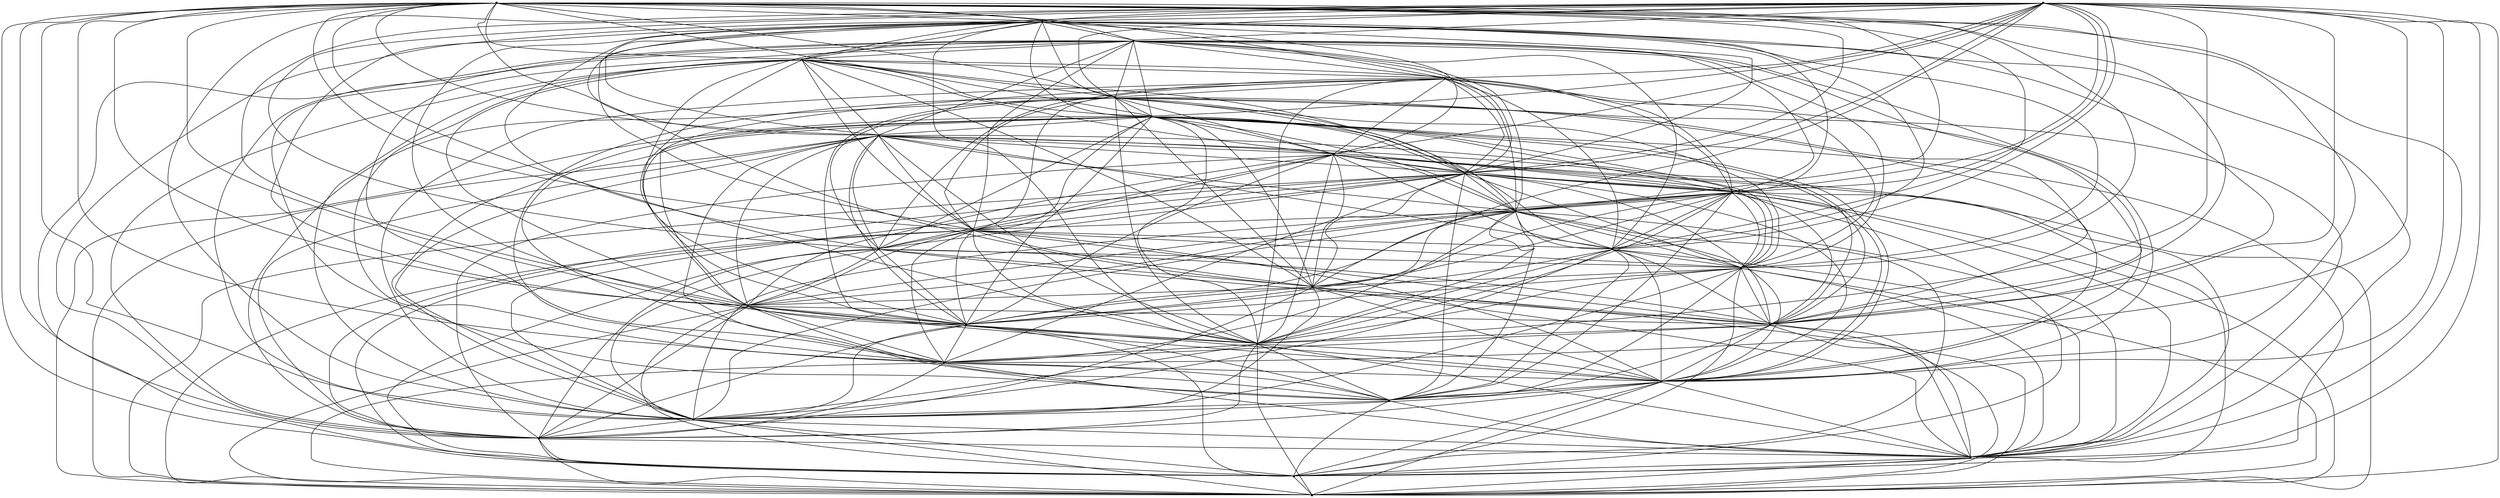 graph {
  node [shape=point,comment="{\"directed\":false,\"doi\":\"10.1007/978-3-030-68766-3_8\",\"figure\":\"2 (2)\"}"]

  v0 [pos="1475.9169341478205,1898.951760765224"]
  v1 [pos="1207.0751510910814,1888.9138161705812"]
  v2 [pos="1566.481243726244,1898.8459032442313"]
  v3 [pos="1640.4857939793612,1897.7765340326878"]
  v4 [pos="1531.2491588686637,1682.511648546786"]
  v5 [pos="1636.0829319379582,1808.7999731325435"]
  v6 [pos="1454.5968822852324,1681.5265011622764"]
  v7 [pos="1446.3996993597955,1823.3426567929303"]
  v8 [pos="1375.8456792104284,1869.4333139363553"]
  v9 [pos="1590.3210184343204,1738.5916216384035"]
  v10 [pos="1319.7764647284666,2076.81590756251"]
  v11 [pos="1198.6706699239494,1808.5739190781032"]
  v12 [pos="1316.0393734203608,1698.1456391539573"]
  v13 [pos="1384.7118122900472,1767.9731483849307"]
  v14 [pos="1554.690393168819,1816.4333511818525"]
  v15 [pos="1493.1362961299067,1761.9815713647702"]
  v16 [pos="1474.4817435603793,2054.1255649305076"]
  v17 [pos="1417.1909001918139,2102.9275512837207"]
  v18 [pos="1521.1865779158502,1979.87183147028"]
  v19 [pos="1328.3865908384337,1949.3153641355889"]
  v20 [pos="1424.3712725240523,1964.2320702849258"]
  v21 [pos="1607.6487350801635,1979.2593871312245"]
  v22 [pos="1233.4850742598808,1954.3566874878009"]
  v23 [pos="1287.5442270642031,1870.8871340095434"]
  v24 [pos="1558.1560891101901,2056.584244556103"]
  v25 [pos="1248.0150277038515,1735.9350254883507"]
  v26 [pos="1265.5729344217614,2015.3385998283015"]
  v27 [pos="1380.5757354550956,1672.9591001897156"]
  v28 [pos="1300.1774969792896,1793.8398207292832"]
  v29 [pos="1374.0017422740245,2025.9657315832624"]

  v0 -- v1 [id="-1",pos="1475.9169341478205,1898.951760765224 1207.0751510910814,1888.9138161705812 1207.0751510910814,1888.9138161705812 1207.0751510910814,1888.9138161705812"]
  v11 -- v3 [id="-2",pos="1198.6706699239494,1808.5739190781032 1640.4857939793612,1897.7765340326878 1640.4857939793612,1897.7765340326878 1640.4857939793612,1897.7765340326878"]
  v11 -- v14 [id="-3",pos="1198.6706699239494,1808.5739190781032 1554.690393168819,1816.4333511818525 1554.690393168819,1816.4333511818525 1554.690393168819,1816.4333511818525"]
  v14 -- v5 [id="-4",pos="1554.690393168819,1816.4333511818525 1636.0829319379582,1808.7999731325435 1636.0829319379582,1808.7999731325435 1636.0829319379582,1808.7999731325435"]
  v11 -- v17 [id="-5",pos="1198.6706699239494,1808.5739190781032 1417.1909001918139,2102.9275512837207 1417.1909001918139,2102.9275512837207 1417.1909001918139,2102.9275512837207"]
  v11 -- v8 [id="-6",pos="1198.6706699239494,1808.5739190781032 1375.8456792104284,1869.4333139363553 1375.8456792104284,1869.4333139363553 1375.8456792104284,1869.4333139363553"]
  v8 -- v0 [id="-8",pos="1375.8456792104284,1869.4333139363553 1475.9169341478205,1898.951760765224 1475.9169341478205,1898.951760765224 1475.9169341478205,1898.951760765224"]
  v11 -- v27 [id="-9",pos="1198.6706699239494,1808.5739190781032 1380.5757354550956,1672.9591001897156 1380.5757354550956,1672.9591001897156 1380.5757354550956,1672.9591001897156"]
  v11 -- v28 [id="-10",pos="1198.6706699239494,1808.5739190781032 1300.1774969792896,1793.8398207292832 1300.1774969792896,1793.8398207292832 1300.1774969792896,1793.8398207292832"]
  v11 -- v12 [id="-11",pos="1198.6706699239494,1808.5739190781032 1316.0393734203608,1698.1456391539573 1316.0393734203608,1698.1456391539573 1316.0393734203608,1698.1456391539573"]
  v11 -- v7 [id="-12",pos="1198.6706699239494,1808.5739190781032 1446.3996993597955,1823.3426567929303 1446.3996993597955,1823.3426567929303 1446.3996993597955,1823.3426567929303"]
  v11 -- v29 [id="-13",pos="1198.6706699239494,1808.5739190781032 1374.0017422740245,2025.9657315832624 1374.0017422740245,2025.9657315832624 1374.0017422740245,2025.9657315832624"]
  v11 -- v26 [id="-14",pos="1198.6706699239494,1808.5739190781032 1265.5729344217614,2015.3385998283015 1265.5729344217614,2015.3385998283015 1265.5729344217614,2015.3385998283015"]
  v11 -- v2 [id="-15",pos="1198.6706699239494,1808.5739190781032 1566.481243726244,1898.8459032442313 1566.481243726244,1898.8459032442313 1566.481243726244,1898.8459032442313"]
  v11 -- v16 [id="-16",pos="1198.6706699239494,1808.5739190781032 1474.4817435603793,2054.1255649305076 1474.4817435603793,2054.1255649305076 1474.4817435603793,2054.1255649305076"]
  v11 -- v4 [id="-17",pos="1198.6706699239494,1808.5739190781032 1531.2491588686637,1682.511648546786 1531.2491588686637,1682.511648546786 1531.2491588686637,1682.511648546786"]
  v11 -- v18 [id="-18",pos="1198.6706699239494,1808.5739190781032 1521.1865779158502,1979.87183147028 1521.1865779158502,1979.87183147028 1521.1865779158502,1979.87183147028"]
  v11 -- v6 [id="-19",pos="1198.6706699239494,1808.5739190781032 1454.5968822852324,1681.5265011622764 1454.5968822852324,1681.5265011622764 1454.5968822852324,1681.5265011622764"]
  v7 -- v14 [id="-21",pos="1446.3996993597955,1823.3426567929303 1554.690393168819,1816.4333511818525 1554.690393168819,1816.4333511818525 1554.690393168819,1816.4333511818525"]
  v28 -- v15 [id="-23",pos="1300.1774969792896,1793.8398207292832 1493.1362961299067,1761.9815713647702 1493.1362961299067,1761.9815713647702 1493.1362961299067,1761.9815713647702"]
  v11 -- v1 [id="-24",pos="1198.6706699239494,1808.5739190781032 1207.0751510910814,1888.9138161705812 1207.0751510910814,1888.9138161705812 1207.0751510910814,1888.9138161705812"]
  v11 -- v10 [id="-25",pos="1198.6706699239494,1808.5739190781032 1319.7764647284666,2076.81590756251 1319.7764647284666,2076.81590756251 1319.7764647284666,2076.81590756251"]
  v28 -- v13 [id="-27",pos="1300.1774969792896,1793.8398207292832 1384.7118122900472,1767.9731483849307 1384.7118122900472,1767.9731483849307 1384.7118122900472,1767.9731483849307"]
  v13 -- v15 [id="-28",pos="1384.7118122900472,1767.9731483849307 1493.1362961299067,1761.9815713647702 1493.1362961299067,1761.9815713647702 1493.1362961299067,1761.9815713647702"]
  v15 -- v9 [id="-29",pos="1493.1362961299067,1761.9815713647702 1590.3210184343204,1738.5916216384035 1590.3210184343204,1738.5916216384035 1590.3210184343204,1738.5916216384035"]
  v11 -- v23 [id="-30",pos="1198.6706699239494,1808.5739190781032 1287.5442270642031,1870.8871340095434 1287.5442270642031,1870.8871340095434 1287.5442270642031,1870.8871340095434"]
  v23 -- v20 [id="-31",pos="1287.5442270642031,1870.8871340095434 1424.3712725240523,1964.2320702849258 1424.3712725240523,1964.2320702849258 1424.3712725240523,1964.2320702849258"]
  v20 -- v24 [id="-34",pos="1424.3712725240523,1964.2320702849258 1558.1560891101901,2056.584244556103 1558.1560891101901,2056.584244556103 1558.1560891101901,2056.584244556103"]
  v11 -- v21 [id="-35",pos="1198.6706699239494,1808.5739190781032 1607.6487350801635,1979.2593871312245 1607.6487350801635,1979.2593871312245 1607.6487350801635,1979.2593871312245"]
  v11 -- v25 [id="-38",pos="1198.6706699239494,1808.5739190781032 1248.0150277038515,1735.9350254883507 1248.0150277038515,1735.9350254883507 1248.0150277038515,1735.9350254883507"]
  v11 -- v19 [id="-39",pos="1198.6706699239494,1808.5739190781032 1328.3865908384337,1949.3153641355889 1328.3865908384337,1949.3153641355889 1328.3865908384337,1949.3153641355889"]
  v11 -- v22 [id="-40",pos="1198.6706699239494,1808.5739190781032 1233.4850742598808,1954.3566874878009 1233.4850742598808,1954.3566874878009 1233.4850742598808,1954.3566874878009"]
  v1 -- v15 [id="-42",pos="1207.0751510910814,1888.9138161705812 1493.1362961299067,1761.9815713647702 1493.1362961299067,1761.9815713647702 1493.1362961299067,1761.9815713647702"]
  v0 -- v2 [id="-44",pos="1475.9169341478205,1898.951760765224 1566.481243726244,1898.8459032442313 1566.481243726244,1898.8459032442313 1566.481243726244,1898.8459032442313"]
  v1 -- v10 [id="-45",pos="1207.0751510910814,1888.9138161705812 1319.7764647284666,2076.81590756251 1319.7764647284666,2076.81590756251 1319.7764647284666,2076.81590756251"]
  v1 -- v23 [id="-46",pos="1207.0751510910814,1888.9138161705812 1287.5442270642031,1870.8871340095434 1287.5442270642031,1870.8871340095434 1287.5442270642031,1870.8871340095434"]
  v23 -- v8 [id="-47",pos="1287.5442270642031,1870.8871340095434 1375.8456792104284,1869.4333139363553 1375.8456792104284,1869.4333139363553 1375.8456792104284,1869.4333139363553"]
  v1 -- v6 [id="-48",pos="1207.0751510910814,1888.9138161705812 1454.5968822852324,1681.5265011622764 1454.5968822852324,1681.5265011622764 1454.5968822852324,1681.5265011622764"]
  v1 -- v29 [id="-49",pos="1207.0751510910814,1888.9138161705812 1374.0017422740245,2025.9657315832624 1374.0017422740245,2025.9657315832624 1374.0017422740245,2025.9657315832624"]
  v1 -- v13 [id="-51",pos="1207.0751510910814,1888.9138161705812 1384.7118122900472,1767.9731483849307 1384.7118122900472,1767.9731483849307 1384.7118122900472,1767.9731483849307"]
  v13 -- v4 [id="-52",pos="1384.7118122900472,1767.9731483849307 1531.2491588686637,1682.511648546786 1531.2491588686637,1682.511648546786 1531.2491588686637,1682.511648546786"]
  v1 -- v9 [id="-53",pos="1207.0751510910814,1888.9138161705812 1590.3210184343204,1738.5916216384035 1590.3210184343204,1738.5916216384035 1590.3210184343204,1738.5916216384035"]
  v1 -- v16 [id="-54",pos="1207.0751510910814,1888.9138161705812 1474.4817435603793,2054.1255649305076 1474.4817435603793,2054.1255649305076 1474.4817435603793,2054.1255649305076"]
  v1 -- v28 [id="-56",pos="1207.0751510910814,1888.9138161705812 1300.1774969792896,1793.8398207292832 1300.1774969792896,1793.8398207292832 1300.1774969792896,1793.8398207292832"]
  v1 -- v18 [id="-57",pos="1207.0751510910814,1888.9138161705812 1521.1865779158502,1979.87183147028 1521.1865779158502,1979.87183147028 1521.1865779158502,1979.87183147028"]
  v1 -- v19 [id="-58",pos="1207.0751510910814,1888.9138161705812 1328.3865908384337,1949.3153641355889 1328.3865908384337,1949.3153641355889 1328.3865908384337,1949.3153641355889"]
  v19 -- v24 [id="-59",pos="1328.3865908384337,1949.3153641355889 1558.1560891101901,2056.584244556103 1558.1560891101901,2056.584244556103 1558.1560891101901,2056.584244556103"]
  v1 -- v12 [id="-60",pos="1207.0751510910814,1888.9138161705812 1316.0393734203608,1698.1456391539573 1316.0393734203608,1698.1456391539573 1316.0393734203608,1698.1456391539573"]
  v2 -- v3 [id="-63",pos="1566.481243726244,1898.8459032442313 1640.4857939793612,1897.7765340326878 1640.4857939793612,1897.7765340326878 1640.4857939793612,1897.7765340326878"]
  v23 -- v7 [id="-65",pos="1287.5442270642031,1870.8871340095434 1446.3996993597955,1823.3426567929303 1446.3996993597955,1823.3426567929303 1446.3996993597955,1823.3426567929303"]
  v1 -- v22 [id="-67",pos="1207.0751510910814,1888.9138161705812 1233.4850742598808,1954.3566874878009 1233.4850742598808,1954.3566874878009 1233.4850742598808,1954.3566874878009"]
  v23 -- v14 [id="-69",pos="1287.5442270642031,1870.8871340095434 1554.690393168819,1816.4333511818525 1554.690393168819,1816.4333511818525 1554.690393168819,1816.4333511818525"]
  v1 -- v17 [id="-71",pos="1207.0751510910814,1888.9138161705812 1417.1909001918139,2102.9275512837207 1417.1909001918139,2102.9275512837207 1417.1909001918139,2102.9275512837207"]
  v1 -- v25 [id="-73",pos="1207.0751510910814,1888.9138161705812 1248.0150277038515,1735.9350254883507 1248.0150277038515,1735.9350254883507 1248.0150277038515,1735.9350254883507"]
  v1 -- v21 [id="-74",pos="1207.0751510910814,1888.9138161705812 1607.6487350801635,1979.2593871312245 1607.6487350801635,1979.2593871312245 1607.6487350801635,1979.2593871312245"]
  v1 -- v27 [id="-76",pos="1207.0751510910814,1888.9138161705812 1380.5757354550956,1672.9591001897156 1380.5757354550956,1672.9591001897156 1380.5757354550956,1672.9591001897156"]
  v22 -- v26 [id="-80",pos="1233.4850742598808,1954.3566874878009 1265.5729344217614,2015.3385998283015 1265.5729344217614,2015.3385998283015 1265.5729344217614,2015.3385998283015"]
  v1 -- v20 [id="-81",pos="1207.0751510910814,1888.9138161705812 1424.3712725240523,1964.2320702849258 1424.3712725240523,1964.2320702849258 1424.3712725240523,1964.2320702849258"]
  v22 -- v23 [id="-82",pos="1233.4850742598808,1954.3566874878009 1287.5442270642031,1870.8871340095434 1287.5442270642031,1870.8871340095434 1287.5442270642031,1870.8871340095434"]
  v22 -- v12 [id="-84",pos="1233.4850742598808,1954.3566874878009 1316.0393734203608,1698.1456391539573 1316.0393734203608,1698.1456391539573 1316.0393734203608,1698.1456391539573"]
  v22 -- v20 [id="-85",pos="1233.4850742598808,1954.3566874878009 1424.3712725240523,1964.2320702849258 1424.3712725240523,1964.2320702849258 1424.3712725240523,1964.2320702849258"]
  v20 -- v18 [id="-86",pos="1424.3712725240523,1964.2320702849258 1521.1865779158502,1979.87183147028 1521.1865779158502,1979.87183147028 1521.1865779158502,1979.87183147028"]
  v22 -- v0 [id="-87",pos="1233.4850742598808,1954.3566874878009 1475.9169341478205,1898.951760765224 1475.9169341478205,1898.951760765224 1475.9169341478205,1898.951760765224"]
  v18 -- v21 [id="-90",pos="1521.1865779158502,1979.87183147028 1607.6487350801635,1979.2593871312245 1607.6487350801635,1979.2593871312245 1607.6487350801635,1979.2593871312245"]
  v22 -- v13 [id="-92",pos="1233.4850742598808,1954.3566874878009 1384.7118122900472,1767.9731483849307 1384.7118122900472,1767.9731483849307 1384.7118122900472,1767.9731483849307"]
  v13 -- v6 [id="-93",pos="1384.7118122900472,1767.9731483849307 1454.5968822852324,1681.5265011622764 1454.5968822852324,1681.5265011622764 1454.5968822852324,1681.5265011622764"]
  v22 -- v17 [id="-94",pos="1233.4850742598808,1954.3566874878009 1417.1909001918139,2102.9275512837207 1417.1909001918139,2102.9275512837207 1417.1909001918139,2102.9275512837207"]
  v22 -- v29 [id="-95",pos="1233.4850742598808,1954.3566874878009 1374.0017422740245,2025.9657315832624 1374.0017422740245,2025.9657315832624 1374.0017422740245,2025.9657315832624"]
  v26 -- v10 [id="-97",pos="1265.5729344217614,2015.3385998283015 1319.7764647284666,2076.81590756251 1319.7764647284666,2076.81590756251 1319.7764647284666,2076.81590756251"]
  v22 -- v28 [id="-98",pos="1233.4850742598808,1954.3566874878009 1300.1774969792896,1793.8398207292832 1300.1774969792896,1793.8398207292832 1300.1774969792896,1793.8398207292832"]
  v22 -- v14 [id="-99",pos="1233.4850742598808,1954.3566874878009 1554.690393168819,1816.4333511818525 1554.690393168819,1816.4333511818525 1554.690393168819,1816.4333511818525"]
  v22 -- v8 [id="-100",pos="1233.4850742598808,1954.3566874878009 1375.8456792104284,1869.4333139363553 1375.8456792104284,1869.4333139363553 1375.8456792104284,1869.4333139363553"]
  v8 -- v7 [id="-101",pos="1375.8456792104284,1869.4333139363553 1446.3996993597955,1823.3426567929303 1446.3996993597955,1823.3426567929303 1446.3996993597955,1823.3426567929303"]
  v7 -- v9 [id="-102",pos="1446.3996993597955,1823.3426567929303 1590.3210184343204,1738.5916216384035 1590.3210184343204,1738.5916216384035 1590.3210184343204,1738.5916216384035"]
  v22 -- v2 [id="-104",pos="1233.4850742598808,1954.3566874878009 1566.481243726244,1898.8459032442313 1566.481243726244,1898.8459032442313 1566.481243726244,1898.8459032442313"]
  v22 -- v19 [id="-105",pos="1233.4850742598808,1954.3566874878009 1328.3865908384337,1949.3153641355889 1328.3865908384337,1949.3153641355889 1328.3865908384337,1949.3153641355889"]
  v22 -- v5 [id="-108",pos="1233.4850742598808,1954.3566874878009 1636.0829319379582,1808.7999731325435 1636.0829319379582,1808.7999731325435 1636.0829319379582,1808.7999731325435"]
  v19 -- v2 [id="-110",pos="1328.3865908384337,1949.3153641355889 1566.481243726244,1898.8459032442313 1566.481243726244,1898.8459032442313 1566.481243726244,1898.8459032442313"]
  v22 -- v16 [id="-112",pos="1233.4850742598808,1954.3566874878009 1474.4817435603793,2054.1255649305076 1474.4817435603793,2054.1255649305076 1474.4817435603793,2054.1255649305076"]
  v22 -- v4 [id="-115",pos="1233.4850742598808,1954.3566874878009 1531.2491588686637,1682.511648546786 1531.2491588686637,1682.511648546786 1531.2491588686637,1682.511648546786"]
  v22 -- v24 [id="-116",pos="1233.4850742598808,1954.3566874878009 1558.1560891101901,2056.584244556103 1558.1560891101901,2056.584244556103 1558.1560891101901,2056.584244556103"]
  v22 -- v25 [id="-117",pos="1233.4850742598808,1954.3566874878009 1248.0150277038515,1735.9350254883507 1248.0150277038515,1735.9350254883507 1248.0150277038515,1735.9350254883507"]
  v22 -- v15 [id="-118",pos="1233.4850742598808,1954.3566874878009 1493.1362961299067,1761.9815713647702 1493.1362961299067,1761.9815713647702 1493.1362961299067,1761.9815713647702"]
  v23 -- v27 [id="-121",pos="1287.5442270642031,1870.8871340095434 1380.5757354550956,1672.9591001897156 1380.5757354550956,1672.9591001897156 1380.5757354550956,1672.9591001897156"]
  v25 -- v29 [id="-122",pos="1248.0150277038515,1735.9350254883507 1374.0017422740245,2025.9657315832624 1374.0017422740245,2025.9657315832624 1374.0017422740245,2025.9657315832624"]
  v25 -- v28 [id="-123",pos="1248.0150277038515,1735.9350254883507 1300.1774969792896,1793.8398207292832 1300.1774969792896,1793.8398207292832 1300.1774969792896,1793.8398207292832"]
  v25 -- v9 [id="-124",pos="1248.0150277038515,1735.9350254883507 1590.3210184343204,1738.5916216384035 1590.3210184343204,1738.5916216384035 1590.3210184343204,1738.5916216384035"]
  v25 -- v15 [id="-125",pos="1248.0150277038515,1735.9350254883507 1493.1362961299067,1761.9815713647702 1493.1362961299067,1761.9815713647702 1493.1362961299067,1761.9815713647702"]
  v25 -- v0 [id="-126",pos="1248.0150277038515,1735.9350254883507 1475.9169341478205,1898.951760765224 1475.9169341478205,1898.951760765224 1475.9169341478205,1898.951760765224"]
  v0 -- v21 [id="-127",pos="1475.9169341478205,1898.951760765224 1607.6487350801635,1979.2593871312245 1607.6487350801635,1979.2593871312245 1607.6487350801635,1979.2593871312245"]
  v28 -- v8 [id="-129",pos="1300.1774969792896,1793.8398207292832 1375.8456792104284,1869.4333139363553 1375.8456792104284,1869.4333139363553 1375.8456792104284,1869.4333139363553"]
  v29 -- v17 [id="-132",pos="1374.0017422740245,2025.9657315832624 1417.1909001918139,2102.9275512837207 1417.1909001918139,2102.9275512837207 1417.1909001918139,2102.9275512837207"]
  v25 -- v12 [id="-133",pos="1248.0150277038515,1735.9350254883507 1316.0393734203608,1698.1456391539573 1316.0393734203608,1698.1456391539573 1316.0393734203608,1698.1456391539573"]
  v12 -- v27 [id="-134",pos="1316.0393734203608,1698.1456391539573 1380.5757354550956,1672.9591001897156 1380.5757354550956,1672.9591001897156 1380.5757354550956,1672.9591001897156"]
  v28 -- v18 [id="-136",pos="1300.1774969792896,1793.8398207292832 1521.1865779158502,1979.87183147028 1521.1865779158502,1979.87183147028 1521.1865779158502,1979.87183147028"]
  v25 -- v7 [id="-137",pos="1248.0150277038515,1735.9350254883507 1446.3996993597955,1823.3426567929303 1446.3996993597955,1823.3426567929303 1446.3996993597955,1823.3426567929303"]
  v7 -- v3 [id="-138",pos="1446.3996993597955,1823.3426567929303 1640.4857939793612,1897.7765340326878 1640.4857939793612,1897.7765340326878 1640.4857939793612,1897.7765340326878"]
  v28 -- v20 [id="-140",pos="1300.1774969792896,1793.8398207292832 1424.3712725240523,1964.2320702849258 1424.3712725240523,1964.2320702849258 1424.3712725240523,1964.2320702849258"]
  v25 -- v23 [id="-141",pos="1248.0150277038515,1735.9350254883507 1287.5442270642031,1870.8871340095434 1287.5442270642031,1870.8871340095434 1287.5442270642031,1870.8871340095434"]
  v25 -- v13 [id="-142",pos="1248.0150277038515,1735.9350254883507 1384.7118122900472,1767.9731483849307 1384.7118122900472,1767.9731483849307 1384.7118122900472,1767.9731483849307"]
  v13 -- v5 [id="-143",pos="1384.7118122900472,1767.9731483849307 1636.0829319379582,1808.7999731325435 1636.0829319379582,1808.7999731325435 1636.0829319379582,1808.7999731325435"]
  v25 -- v10 [id="-144",pos="1248.0150277038515,1735.9350254883507 1319.7764647284666,2076.81590756251 1319.7764647284666,2076.81590756251 1319.7764647284666,2076.81590756251"]
  v25 -- v4 [id="-145",pos="1248.0150277038515,1735.9350254883507 1531.2491588686637,1682.511648546786 1531.2491588686637,1682.511648546786 1531.2491588686637,1682.511648546786"]
  v25 -- v6 [id="-147",pos="1248.0150277038515,1735.9350254883507 1454.5968822852324,1681.5265011622764 1454.5968822852324,1681.5265011622764 1454.5968822852324,1681.5265011622764"]
  v8 -- v24 [id="-150",pos="1375.8456792104284,1869.4333139363553 1558.1560891101901,2056.584244556103 1558.1560891101901,2056.584244556103 1558.1560891101901,2056.584244556103"]
  v25 -- v2 [id="-153",pos="1248.0150277038515,1735.9350254883507 1566.481243726244,1898.8459032442313 1566.481243726244,1898.8459032442313 1566.481243726244,1898.8459032442313"]
  v25 -- v26 [id="-155",pos="1248.0150277038515,1735.9350254883507 1265.5729344217614,2015.3385998283015 1265.5729344217614,2015.3385998283015 1265.5729344217614,2015.3385998283015"]
  v28 -- v16 [id="-157",pos="1300.1774969792896,1793.8398207292832 1474.4817435603793,2054.1255649305076 1474.4817435603793,2054.1255649305076 1474.4817435603793,2054.1255649305076"]
  v13 -- v14 [id="-160",pos="1384.7118122900472,1767.9731483849307 1554.690393168819,1816.4333511818525 1554.690393168819,1816.4333511818525 1554.690393168819,1816.4333511818525"]
  v25 -- v19 [id="-161",pos="1248.0150277038515,1735.9350254883507 1328.3865908384337,1949.3153641355889 1328.3865908384337,1949.3153641355889 1328.3865908384337,1949.3153641355889"]
  v26 -- v20 [id="-163",pos="1265.5729344217614,2015.3385998283015 1424.3712725240523,1964.2320702849258 1424.3712725240523,1964.2320702849258 1424.3712725240523,1964.2320702849258"]
  v20 -- v3 [id="-164",pos="1424.3712725240523,1964.2320702849258 1640.4857939793612,1897.7765340326878 1640.4857939793612,1897.7765340326878 1640.4857939793612,1897.7765340326878"]
  v26 -- v18 [id="-165",pos="1265.5729344217614,2015.3385998283015 1521.1865779158502,1979.87183147028 1521.1865779158502,1979.87183147028 1521.1865779158502,1979.87183147028"]
  v26 -- v14 [id="-167",pos="1265.5729344217614,2015.3385998283015 1554.690393168819,1816.4333511818525 1554.690393168819,1816.4333511818525 1554.690393168819,1816.4333511818525"]
  v26 -- v6 [id="-168",pos="1265.5729344217614,2015.3385998283015 1454.5968822852324,1681.5265011622764 1454.5968822852324,1681.5265011622764 1454.5968822852324,1681.5265011622764"]
  v26 -- v27 [id="-169",pos="1265.5729344217614,2015.3385998283015 1380.5757354550956,1672.9591001897156 1380.5757354550956,1672.9591001897156 1380.5757354550956,1672.9591001897156"]
  v26 -- v19 [id="-170",pos="1265.5729344217614,2015.3385998283015 1328.3865908384337,1949.3153641355889 1328.3865908384337,1949.3153641355889 1328.3865908384337,1949.3153641355889"]
  v19 -- v7 [id="-171",pos="1328.3865908384337,1949.3153641355889 1446.3996993597955,1823.3426567929303 1446.3996993597955,1823.3426567929303 1446.3996993597955,1823.3426567929303"]
  v26 -- v23 [id="-172",pos="1265.5729344217614,2015.3385998283015 1287.5442270642031,1870.8871340095434 1287.5442270642031,1870.8871340095434 1287.5442270642031,1870.8871340095434"]
  v23 -- v28 [id="-173",pos="1287.5442270642031,1870.8871340095434 1300.1774969792896,1793.8398207292832 1300.1774969792896,1793.8398207292832 1300.1774969792896,1793.8398207292832"]
  v28 -- v12 [id="-174",pos="1300.1774969792896,1793.8398207292832 1316.0393734203608,1698.1456391539573 1316.0393734203608,1698.1456391539573 1316.0393734203608,1698.1456391539573"]
  v26 -- v17 [id="-177",pos="1265.5729344217614,2015.3385998283015 1417.1909001918139,2102.9275512837207 1417.1909001918139,2102.9275512837207 1417.1909001918139,2102.9275512837207"]
  v26 -- v29 [id="-178",pos="1265.5729344217614,2015.3385998283015 1374.0017422740245,2025.9657315832624 1374.0017422740245,2025.9657315832624 1374.0017422740245,2025.9657315832624"]
  v29 -- v16 [id="-179",pos="1374.0017422740245,2025.9657315832624 1474.4817435603793,2054.1255649305076 1474.4817435603793,2054.1255649305076 1474.4817435603793,2054.1255649305076"]
  v26 -- v8 [id="-182",pos="1265.5729344217614,2015.3385998283015 1375.8456792104284,1869.4333139363553 1375.8456792104284,1869.4333139363553 1375.8456792104284,1869.4333139363553"]
  v26 -- v13 [id="-183",pos="1265.5729344217614,2015.3385998283015 1384.7118122900472,1767.9731483849307 1384.7118122900472,1767.9731483849307 1384.7118122900472,1767.9731483849307"]
  v7 -- v15 [id="-186",pos="1446.3996993597955,1823.3426567929303 1493.1362961299067,1761.9815713647702 1493.1362961299067,1761.9815713647702 1493.1362961299067,1761.9815713647702"]
  v26 -- v2 [id="-187",pos="1265.5729344217614,2015.3385998283015 1566.481243726244,1898.8459032442313 1566.481243726244,1898.8459032442313 1566.481243726244,1898.8459032442313"]
  v19 -- v9 [id="-190",pos="1328.3865908384337,1949.3153641355889 1590.3210184343204,1738.5916216384035 1590.3210184343204,1738.5916216384035 1590.3210184343204,1738.5916216384035"]
  v26 -- v0 [id="-191",pos="1265.5729344217614,2015.3385998283015 1475.9169341478205,1898.951760765224 1475.9169341478205,1898.951760765224 1475.9169341478205,1898.951760765224"]
  v0 -- v5 [id="-192",pos="1475.9169341478205,1898.951760765224 1636.0829319379582,1808.7999731325435 1636.0829319379582,1808.7999731325435 1636.0829319379582,1808.7999731325435"]
  v16 -- v24 [id="-198",pos="1474.4817435603793,2054.1255649305076 1558.1560891101901,2056.584244556103 1558.1560891101901,2056.584244556103 1558.1560891101901,2056.584244556103"]
  v19 -- v8 [id="-200",pos="1328.3865908384337,1949.3153641355889 1375.8456792104284,1869.4333139363553 1375.8456792104284,1869.4333139363553 1375.8456792104284,1869.4333139363553"]
  v8 -- v4 [id="-201",pos="1375.8456792104284,1869.4333139363553 1531.2491588686637,1682.511648546786 1531.2491588686637,1682.511648546786 1531.2491588686637,1682.511648546786"]
  v23 -- v13 [id="-208",pos="1287.5442270642031,1870.8871340095434 1384.7118122900472,1767.9731483849307 1384.7118122900472,1767.9731483849307 1384.7118122900472,1767.9731483849307"]
  v23 -- v9 [id="-211",pos="1287.5442270642031,1870.8871340095434 1590.3210184343204,1738.5916216384035 1590.3210184343204,1738.5916216384035 1590.3210184343204,1738.5916216384035"]
  v23 -- v21 [id="-212",pos="1287.5442270642031,1870.8871340095434 1607.6487350801635,1979.2593871312245 1607.6487350801635,1979.2593871312245 1607.6487350801635,1979.2593871312245"]
  v23 -- v10 [id="-213",pos="1287.5442270642031,1870.8871340095434 1319.7764647284666,2076.81590756251 1319.7764647284666,2076.81590756251 1319.7764647284666,2076.81590756251"]
  v23 -- v4 [id="-220",pos="1287.5442270642031,1870.8871340095434 1531.2491588686637,1682.511648546786 1531.2491588686637,1682.511648546786 1531.2491588686637,1682.511648546786"]
  v8 -- v2 [id="-222",pos="1375.8456792104284,1869.4333139363553 1566.481243726244,1898.8459032442313 1566.481243726244,1898.8459032442313 1566.481243726244,1898.8459032442313"]
  v23 -- v19 [id="-224",pos="1287.5442270642031,1870.8871340095434 1328.3865908384337,1949.3153641355889 1328.3865908384337,1949.3153641355889 1328.3865908384337,1949.3153641355889"]
  v19 -- v29 [id="-225",pos="1328.3865908384337,1949.3153641355889 1374.0017422740245,2025.9657315832624 1374.0017422740245,2025.9657315832624 1374.0017422740245,2025.9657315832624"]
  v23 -- v16 [id="-227",pos="1287.5442270642031,1870.8871340095434 1474.4817435603793,2054.1255649305076 1474.4817435603793,2054.1255649305076 1474.4817435603793,2054.1255649305076"]
  v23 -- v18 [id="-231",pos="1287.5442270642031,1870.8871340095434 1521.1865779158502,1979.87183147028 1521.1865779158502,1979.87183147028 1521.1865779158502,1979.87183147028"]
  v23 -- v0 [id="-234",pos="1287.5442270642031,1870.8871340095434 1475.9169341478205,1898.951760765224 1475.9169341478205,1898.951760765224 1475.9169341478205,1898.951760765224"]
  v23 -- v15 [id="-238",pos="1287.5442270642031,1870.8871340095434 1493.1362961299067,1761.9815713647702 1493.1362961299067,1761.9815713647702 1493.1362961299067,1761.9815713647702"]
  v28 -- v29 [id="-249",pos="1300.1774969792896,1793.8398207292832 1374.0017422740245,2025.9657315832624 1374.0017422740245,2025.9657315832624 1374.0017422740245,2025.9657315832624"]
  v28 -- v0 [id="-250",pos="1300.1774969792896,1793.8398207292832 1475.9169341478205,1898.951760765224 1475.9169341478205,1898.951760765224 1475.9169341478205,1898.951760765224"]
  v28 -- v19 [id="-251",pos="1300.1774969792896,1793.8398207292832 1328.3865908384337,1949.3153641355889 1328.3865908384337,1949.3153641355889 1328.3865908384337,1949.3153641355889"]
  v8 -- v18 [id="-256",pos="1375.8456792104284,1869.4333139363553 1521.1865779158502,1979.87183147028 1521.1865779158502,1979.87183147028 1521.1865779158502,1979.87183147028"]
  v28 -- v17 [id="-261",pos="1300.1774969792896,1793.8398207292832 1417.1909001918139,2102.9275512837207 1417.1909001918139,2102.9275512837207 1417.1909001918139,2102.9275512837207"]
  v28 -- v14 [id="-262",pos="1300.1774969792896,1793.8398207292832 1554.690393168819,1816.4333511818525 1554.690393168819,1816.4333511818525 1554.690393168819,1816.4333511818525"]
  v28 -- v3 [id="-264",pos="1300.1774969792896,1793.8398207292832 1640.4857939793612,1897.7765340326878 1640.4857939793612,1897.7765340326878 1640.4857939793612,1897.7765340326878"]
  v28 -- v4 [id="-265",pos="1300.1774969792896,1793.8398207292832 1531.2491588686637,1682.511648546786 1531.2491588686637,1682.511648546786 1531.2491588686637,1682.511648546786"]
  v28 -- v6 [id="-266",pos="1300.1774969792896,1793.8398207292832 1454.5968822852324,1681.5265011622764 1454.5968822852324,1681.5265011622764 1454.5968822852324,1681.5265011622764"]
  v28 -- v27 [id="-270",pos="1300.1774969792896,1793.8398207292832 1380.5757354550956,1672.9591001897156 1380.5757354550956,1672.9591001897156 1380.5757354550956,1672.9591001897156"]
  v28 -- v7 [id="-271",pos="1300.1774969792896,1793.8398207292832 1446.3996993597955,1823.3426567929303 1446.3996993597955,1823.3426567929303 1446.3996993597955,1823.3426567929303"]
  v28 -- v10 [id="-272",pos="1300.1774969792896,1793.8398207292832 1319.7764647284666,2076.81590756251 1319.7764647284666,2076.81590756251 1319.7764647284666,2076.81590756251"]
  v20 -- v16 [id="-274",pos="1424.3712725240523,1964.2320702849258 1474.4817435603793,2054.1255649305076 1474.4817435603793,2054.1255649305076 1474.4817435603793,2054.1255649305076"]
  v28 -- v2 [id="-278",pos="1300.1774969792896,1793.8398207292832 1566.481243726244,1898.8459032442313 1566.481243726244,1898.8459032442313 1566.481243726244,1898.8459032442313"]
  v28 -- v5 [id="-279",pos="1300.1774969792896,1793.8398207292832 1636.0829319379582,1808.7999731325435 1636.0829319379582,1808.7999731325435 1636.0829319379582,1808.7999731325435"]
  v12 -- v13 [id="-287",pos="1316.0393734203608,1698.1456391539573 1384.7118122900472,1767.9731483849307 1384.7118122900472,1767.9731483849307 1384.7118122900472,1767.9731483849307"]
  v13 -- v7 [id="-288",pos="1384.7118122900472,1767.9731483849307 1446.3996993597955,1823.3426567929303 1446.3996993597955,1823.3426567929303 1446.3996993597955,1823.3426567929303"]
  v12 -- v10 [id="-289",pos="1316.0393734203608,1698.1456391539573 1319.7764647284666,2076.81590756251 1319.7764647284666,2076.81590756251 1319.7764647284666,2076.81590756251"]
  v12 -- v8 [id="-290",pos="1316.0393734203608,1698.1456391539573 1375.8456792104284,1869.4333139363553 1375.8456792104284,1869.4333139363553 1375.8456792104284,1869.4333139363553"]
  v12 -- v24 [id="-292",pos="1316.0393734203608,1698.1456391539573 1558.1560891101901,2056.584244556103 1558.1560891101901,2056.584244556103 1558.1560891101901,2056.584244556103"]
  v12 -- v6 [id="-293",pos="1316.0393734203608,1698.1456391539573 1454.5968822852324,1681.5265011622764 1454.5968822852324,1681.5265011622764 1454.5968822852324,1681.5265011622764"]
  v12 -- v18 [id="-294",pos="1316.0393734203608,1698.1456391539573 1521.1865779158502,1979.87183147028 1521.1865779158502,1979.87183147028 1521.1865779158502,1979.87183147028"]
  v12 -- v15 [id="-295",pos="1316.0393734203608,1698.1456391539573 1493.1362961299067,1761.9815713647702 1493.1362961299067,1761.9815713647702 1493.1362961299067,1761.9815713647702"]
  v15 -- v5 [id="-296",pos="1493.1362961299067,1761.9815713647702 1636.0829319379582,1808.7999731325435 1636.0829319379582,1808.7999731325435 1636.0829319379582,1808.7999731325435"]
  v12 -- v29 [id="-297",pos="1316.0393734203608,1698.1456391539573 1374.0017422740245,2025.9657315832624 1374.0017422740245,2025.9657315832624 1374.0017422740245,2025.9657315832624"]
  v7 -- v21 [id="-300",pos="1446.3996993597955,1823.3426567929303 1607.6487350801635,1979.2593871312245 1607.6487350801635,1979.2593871312245 1607.6487350801635,1979.2593871312245"]
  v8 -- v20 [id="-302",pos="1375.8456792104284,1869.4333139363553 1424.3712725240523,1964.2320702849258 1424.3712725240523,1964.2320702849258 1424.3712725240523,1964.2320702849258"]
  v12 -- v19 [id="-306",pos="1316.0393734203608,1698.1456391539573 1328.3865908384337,1949.3153641355889 1328.3865908384337,1949.3153641355889 1328.3865908384337,1949.3153641355889"]
  v12 -- v9 [id="-307",pos="1316.0393734203608,1698.1456391539573 1590.3210184343204,1738.5916216384035 1590.3210184343204,1738.5916216384035 1590.3210184343204,1738.5916216384035"]
  v12 -- v20 [id="-309",pos="1316.0393734203608,1698.1456391539573 1424.3712725240523,1964.2320702849258 1424.3712725240523,1964.2320702849258 1424.3712725240523,1964.2320702849258"]
  v12 -- v3 [id="-311",pos="1316.0393734203608,1698.1456391539573 1640.4857939793612,1897.7765340326878 1640.4857939793612,1897.7765340326878 1640.4857939793612,1897.7765340326878"]
  v12 -- v2 [id="-313",pos="1316.0393734203608,1698.1456391539573 1566.481243726244,1898.8459032442313 1566.481243726244,1898.8459032442313 1566.481243726244,1898.8459032442313"]
  v6 -- v4 [id="-317",pos="1454.5968822852324,1681.5265011622764 1531.2491588686637,1682.511648546786 1531.2491588686637,1682.511648546786 1531.2491588686637,1682.511648546786"]
  v12 -- v14 [id="-318",pos="1316.0393734203608,1698.1456391539573 1554.690393168819,1816.4333511818525 1554.690393168819,1816.4333511818525 1554.690393168819,1816.4333511818525"]
  v12 -- v0 [id="-319",pos="1316.0393734203608,1698.1456391539573 1475.9169341478205,1898.951760765224 1475.9169341478205,1898.951760765224 1475.9169341478205,1898.951760765224"]
  v12 -- v17 [id="-320",pos="1316.0393734203608,1698.1456391539573 1417.1909001918139,2102.9275512837207 1417.1909001918139,2102.9275512837207 1417.1909001918139,2102.9275512837207"]
  v10 -- v19 [id="-322",pos="1319.7764647284666,2076.81590756251 1328.3865908384337,1949.3153641355889 1328.3865908384337,1949.3153641355889 1328.3865908384337,1949.3153641355889"]
  v10 -- v29 [id="-323",pos="1319.7764647284666,2076.81590756251 1374.0017422740245,2025.9657315832624 1374.0017422740245,2025.9657315832624 1374.0017422740245,2025.9657315832624"]
  v29 -- v2 [id="-324",pos="1374.0017422740245,2025.9657315832624 1566.481243726244,1898.8459032442313 1566.481243726244,1898.8459032442313 1566.481243726244,1898.8459032442313"]
  v10 -- v7 [id="-325",pos="1319.7764647284666,2076.81590756251 1446.3996993597955,1823.3426567929303 1446.3996993597955,1823.3426567929303 1446.3996993597955,1823.3426567929303"]
  v10 -- v13 [id="-326",pos="1319.7764647284666,2076.81590756251 1384.7118122900472,1767.9731483849307 1384.7118122900472,1767.9731483849307 1384.7118122900472,1767.9731483849307"]
  v10 -- v15 [id="-331",pos="1319.7764647284666,2076.81590756251 1493.1362961299067,1761.9815713647702 1493.1362961299067,1761.9815713647702 1493.1362961299067,1761.9815713647702"]
  v10 -- v16 [id="-332",pos="1319.7764647284666,2076.81590756251 1474.4817435603793,2054.1255649305076 1474.4817435603793,2054.1255649305076 1474.4817435603793,2054.1255649305076"]
  v10 -- v3 [id="-336",pos="1319.7764647284666,2076.81590756251 1640.4857939793612,1897.7765340326878 1640.4857939793612,1897.7765340326878 1640.4857939793612,1897.7765340326878"]
  v10 -- v6 [id="-337",pos="1319.7764647284666,2076.81590756251 1454.5968822852324,1681.5265011622764 1454.5968822852324,1681.5265011622764 1454.5968822852324,1681.5265011622764"]
  v10 -- v21 [id="-338",pos="1319.7764647284666,2076.81590756251 1607.6487350801635,1979.2593871312245 1607.6487350801635,1979.2593871312245 1607.6487350801635,1979.2593871312245"]
  v29 -- v20 [id="-340",pos="1374.0017422740245,2025.9657315832624 1424.3712725240523,1964.2320702849258 1424.3712725240523,1964.2320702849258 1424.3712725240523,1964.2320702849258"]
  v20 -- v0 [id="-345",pos="1424.3712725240523,1964.2320702849258 1475.9169341478205,1898.951760765224 1475.9169341478205,1898.951760765224 1475.9169341478205,1898.951760765224"]
  v0 -- v14 [id="-346",pos="1475.9169341478205,1898.951760765224 1554.690393168819,1816.4333511818525 1554.690393168819,1816.4333511818525 1554.690393168819,1816.4333511818525"]
  v10 -- v18 [id="-347",pos="1319.7764647284666,2076.81590756251 1521.1865779158502,1979.87183147028 1521.1865779158502,1979.87183147028 1521.1865779158502,1979.87183147028"]
  v10 -- v27 [id="-348",pos="1319.7764647284666,2076.81590756251 1380.5757354550956,1672.9591001897156 1380.5757354550956,1672.9591001897156 1380.5757354550956,1672.9591001897156"]
  v29 -- v5 [id="-350",pos="1374.0017422740245,2025.9657315832624 1636.0829319379582,1808.7999731325435 1636.0829319379582,1808.7999731325435 1636.0829319379582,1808.7999731325435"]
  v10 -- v9 [id="-354",pos="1319.7764647284666,2076.81590756251 1590.3210184343204,1738.5916216384035 1590.3210184343204,1738.5916216384035 1590.3210184343204,1738.5916216384035"]
  v15 -- v4 [id="-358",pos="1493.1362961299067,1761.9815713647702 1531.2491588686637,1682.511648546786 1531.2491588686637,1682.511648546786 1531.2491588686637,1682.511648546786"]
  v10 -- v8 [id="-359",pos="1319.7764647284666,2076.81590756251 1375.8456792104284,1869.4333139363553 1375.8456792104284,1869.4333139363553 1375.8456792104284,1869.4333139363553"]
  v10 -- v17 [id="-361",pos="1319.7764647284666,2076.81590756251 1417.1909001918139,2102.9275512837207 1417.1909001918139,2102.9275512837207 1417.1909001918139,2102.9275512837207"]
  v19 -- v4 [id="-366",pos="1328.3865908384337,1949.3153641355889 1531.2491588686637,1682.511648546786 1531.2491588686637,1682.511648546786 1531.2491588686637,1682.511648546786"]
  v19 -- v20 [id="-368",pos="1328.3865908384337,1949.3153641355889 1424.3712725240523,1964.2320702849258 1424.3712725240523,1964.2320702849258 1424.3712725240523,1964.2320702849258"]
  v20 -- v21 [id="-369",pos="1424.3712725240523,1964.2320702849258 1607.6487350801635,1979.2593871312245 1607.6487350801635,1979.2593871312245 1607.6487350801635,1979.2593871312245"]
  v19 -- v16 [id="-370",pos="1328.3865908384337,1949.3153641355889 1474.4817435603793,2054.1255649305076 1474.4817435603793,2054.1255649305076 1474.4817435603793,2054.1255649305076"]
  v8 -- v6 [id="-372",pos="1375.8456792104284,1869.4333139363553 1454.5968822852324,1681.5265011622764 1454.5968822852324,1681.5265011622764 1454.5968822852324,1681.5265011622764"]
  v19 -- v13 [id="-373",pos="1328.3865908384337,1949.3153641355889 1384.7118122900472,1767.9731483849307 1384.7118122900472,1767.9731483849307 1384.7118122900472,1767.9731483849307"]
  v19 -- v5 [id="-375",pos="1328.3865908384337,1949.3153641355889 1636.0829319379582,1808.7999731325435 1636.0829319379582,1808.7999731325435 1636.0829319379582,1808.7999731325435"]
  v19 -- v3 [id="-377",pos="1328.3865908384337,1949.3153641355889 1640.4857939793612,1897.7765340326878 1640.4857939793612,1897.7765340326878 1640.4857939793612,1897.7765340326878"]
  v19 -- v14 [id="-378",pos="1328.3865908384337,1949.3153641355889 1554.690393168819,1816.4333511818525 1554.690393168819,1816.4333511818525 1554.690393168819,1816.4333511818525"]
  v19 -- v27 [id="-379",pos="1328.3865908384337,1949.3153641355889 1380.5757354550956,1672.9591001897156 1380.5757354550956,1672.9591001897156 1380.5757354550956,1672.9591001897156"]
  v19 -- v0 [id="-382",pos="1328.3865908384337,1949.3153641355889 1475.9169341478205,1898.951760765224 1475.9169341478205,1898.951760765224 1475.9169341478205,1898.951760765224"]
  v29 -- v6 [id="-403",pos="1374.0017422740245,2025.9657315832624 1454.5968822852324,1681.5265011622764 1454.5968822852324,1681.5265011622764 1454.5968822852324,1681.5265011622764"]
  v29 -- v7 [id="-405",pos="1374.0017422740245,2025.9657315832624 1446.3996993597955,1823.3426567929303 1446.3996993597955,1823.3426567929303 1446.3996993597955,1823.3426567929303"]
  v29 -- v8 [id="-407",pos="1374.0017422740245,2025.9657315832624 1375.8456792104284,1869.4333139363553 1375.8456792104284,1869.4333139363553 1375.8456792104284,1869.4333139363553"]
  v8 -- v13 [id="-408",pos="1375.8456792104284,1869.4333139363553 1384.7118122900472,1767.9731483849307 1384.7118122900472,1767.9731483849307 1384.7118122900472,1767.9731483849307"]
  v13 -- v27 [id="-409",pos="1384.7118122900472,1767.9731483849307 1380.5757354550956,1672.9591001897156 1380.5757354550956,1672.9591001897156 1380.5757354550956,1672.9591001897156"]
  v29 -- v21 [id="-410",pos="1374.0017422740245,2025.9657315832624 1607.6487350801635,1979.2593871312245 1607.6487350801635,1979.2593871312245 1607.6487350801635,1979.2593871312245"]
  v29 -- v15 [id="-412",pos="1374.0017422740245,2025.9657315832624 1493.1362961299067,1761.9815713647702 1493.1362961299067,1761.9815713647702 1493.1362961299067,1761.9815713647702"]
  v29 -- v3 [id="-418",pos="1374.0017422740245,2025.9657315832624 1640.4857939793612,1897.7765340326878 1640.4857939793612,1897.7765340326878 1640.4857939793612,1897.7765340326878"]
  v29 -- v18 [id="-419",pos="1374.0017422740245,2025.9657315832624 1521.1865779158502,1979.87183147028 1521.1865779158502,1979.87183147028 1521.1865779158502,1979.87183147028"]
  v29 -- v24 [id="-422",pos="1374.0017422740245,2025.9657315832624 1558.1560891101901,2056.584244556103 1558.1560891101901,2056.584244556103 1558.1560891101901,2056.584244556103"]
  v0 -- v9 [id="-426",pos="1475.9169341478205,1898.951760765224 1590.3210184343204,1738.5916216384035 1590.3210184343204,1738.5916216384035 1590.3210184343204,1738.5916216384035"]
  v8 -- v15 [id="-436",pos="1375.8456792104284,1869.4333139363553 1493.1362961299067,1761.9815713647702 1493.1362961299067,1761.9815713647702 1493.1362961299067,1761.9815713647702"]
  v8 -- v14 [id="-452",pos="1375.8456792104284,1869.4333139363553 1554.690393168819,1816.4333511818525 1554.690393168819,1816.4333511818525 1554.690393168819,1816.4333511818525"]
  v8 -- v17 [id="-453",pos="1375.8456792104284,1869.4333139363553 1417.1909001918139,2102.9275512837207 1417.1909001918139,2102.9275512837207 1417.1909001918139,2102.9275512837207"]
  v8 -- v21 [id="-459",pos="1375.8456792104284,1869.4333139363553 1607.6487350801635,1979.2593871312245 1607.6487350801635,1979.2593871312245 1607.6487350801635,1979.2593871312245"]
  v8 -- v5 [id="-470",pos="1375.8456792104284,1869.4333139363553 1636.0829319379582,1808.7999731325435 1636.0829319379582,1808.7999731325435 1636.0829319379582,1808.7999731325435"]
  v27 -- v15 [id="-474",pos="1380.5757354550956,1672.9591001897156 1493.1362961299067,1761.9815713647702 1493.1362961299067,1761.9815713647702 1493.1362961299067,1761.9815713647702"]
  v27 -- v5 [id="-478",pos="1380.5757354550956,1672.9591001897156 1636.0829319379582,1808.7999731325435 1636.0829319379582,1808.7999731325435 1636.0829319379582,1808.7999731325435"]
  v27 -- v2 [id="-479",pos="1380.5757354550956,1672.9591001897156 1566.481243726244,1898.8459032442313 1566.481243726244,1898.8459032442313 1566.481243726244,1898.8459032442313"]
  v27 -- v21 [id="-482",pos="1380.5757354550956,1672.9591001897156 1607.6487350801635,1979.2593871312245 1607.6487350801635,1979.2593871312245 1607.6487350801635,1979.2593871312245"]
  v15 -- v14 [id="-484",pos="1493.1362961299067,1761.9815713647702 1554.690393168819,1816.4333511818525 1554.690393168819,1816.4333511818525 1554.690393168819,1816.4333511818525"]
  v14 -- v3 [id="-485",pos="1554.690393168819,1816.4333511818525 1640.4857939793612,1897.7765340326878 1640.4857939793612,1897.7765340326878 1640.4857939793612,1897.7765340326878"]
  v27 -- v7 [id="-487",pos="1380.5757354550956,1672.9591001897156 1446.3996993597955,1823.3426567929303 1446.3996993597955,1823.3426567929303 1446.3996993597955,1823.3426567929303"]
  v7 -- v0 [id="-488",pos="1446.3996993597955,1823.3426567929303 1475.9169341478205,1898.951760765224 1475.9169341478205,1898.951760765224 1475.9169341478205,1898.951760765224"]
  v27 -- v20 [id="-489",pos="1380.5757354550956,1672.9591001897156 1424.3712725240523,1964.2320702849258 1424.3712725240523,1964.2320702849258 1424.3712725240523,1964.2320702849258"]
  v27 -- v16 [id="-491",pos="1380.5757354550956,1672.9591001897156 1474.4817435603793,2054.1255649305076 1474.4817435603793,2054.1255649305076 1474.4817435603793,2054.1255649305076"]
  v0 -- v18 [id="-494",pos="1475.9169341478205,1898.951760765224 1521.1865779158502,1979.87183147028 1521.1865779158502,1979.87183147028 1521.1865779158502,1979.87183147028"]
  v27 -- v6 [id="-495",pos="1380.5757354550956,1672.9591001897156 1454.5968822852324,1681.5265011622764 1454.5968822852324,1681.5265011622764 1454.5968822852324,1681.5265011622764"]
  v18 -- v24 [id="-501",pos="1521.1865779158502,1979.87183147028 1558.1560891101901,2056.584244556103 1558.1560891101901,2056.584244556103 1558.1560891101901,2056.584244556103"]
  v13 -- v17 [id="-505",pos="1384.7118122900472,1767.9731483849307 1417.1909001918139,2102.9275512837207 1417.1909001918139,2102.9275512837207 1417.1909001918139,2102.9275512837207"]
  v27 -- v9 [id="-513",pos="1380.5757354550956,1672.9591001897156 1590.3210184343204,1738.5916216384035 1590.3210184343204,1738.5916216384035 1590.3210184343204,1738.5916216384035"]
  v13 -- v3 [id="-525",pos="1384.7118122900472,1767.9731483849307 1640.4857939793612,1897.7765340326878 1640.4857939793612,1897.7765340326878 1640.4857939793612,1897.7765340326878"]
  v13 -- v16 [id="-533",pos="1384.7118122900472,1767.9731483849307 1474.4817435603793,2054.1255649305076 1474.4817435603793,2054.1255649305076 1474.4817435603793,2054.1255649305076"]
  v7 -- v2 [id="-540",pos="1446.3996993597955,1823.3426567929303 1566.481243726244,1898.8459032442313 1566.481243726244,1898.8459032442313 1566.481243726244,1898.8459032442313"]
  v13 -- v20 [id="-542",pos="1384.7118122900472,1767.9731483849307 1424.3712725240523,1964.2320702849258 1424.3712725240523,1964.2320702849258 1424.3712725240523,1964.2320702849258"]
  v13 -- v0 [id="-543",pos="1384.7118122900472,1767.9731483849307 1475.9169341478205,1898.951760765224 1475.9169341478205,1898.951760765224 1475.9169341478205,1898.951760765224"]
  v13 -- v18 [id="-550",pos="1384.7118122900472,1767.9731483849307 1521.1865779158502,1979.87183147028 1521.1865779158502,1979.87183147028 1521.1865779158502,1979.87183147028"]
  v17 -- v20 [id="-552",pos="1417.1909001918139,2102.9275512837207 1424.3712725240523,1964.2320702849258 1424.3712725240523,1964.2320702849258 1424.3712725240523,1964.2320702849258"]
  v20 -- v7 [id="-553",pos="1424.3712725240523,1964.2320702849258 1446.3996993597955,1823.3426567929303 1446.3996993597955,1823.3426567929303 1446.3996993597955,1823.3426567929303"]
  v17 -- v21 [id="-554",pos="1417.1909001918139,2102.9275512837207 1607.6487350801635,1979.2593871312245 1607.6487350801635,1979.2593871312245 1607.6487350801635,1979.2593871312245"]
  v17 -- v16 [id="-555",pos="1417.1909001918139,2102.9275512837207 1474.4817435603793,2054.1255649305076 1474.4817435603793,2054.1255649305076 1474.4817435603793,2054.1255649305076"]
  v16 -- v3 [id="-556",pos="1474.4817435603793,2054.1255649305076 1640.4857939793612,1897.7765340326878 1640.4857939793612,1897.7765340326878 1640.4857939793612,1897.7765340326878"]
  v17 -- v15 [id="-559",pos="1417.1909001918139,2102.9275512837207 1493.1362961299067,1761.9815713647702 1493.1362961299067,1761.9815713647702 1493.1362961299067,1761.9815713647702"]
  v17 -- v2 [id="-560",pos="1417.1909001918139,2102.9275512837207 1566.481243726244,1898.8459032442313 1566.481243726244,1898.8459032442313 1566.481243726244,1898.8459032442313"]
  v2 -- v5 [id="-561",pos="1566.481243726244,1898.8459032442313 1636.0829319379582,1808.7999731325435 1636.0829319379582,1808.7999731325435 1636.0829319379582,1808.7999731325435"]
  v17 -- v14 [id="-562",pos="1417.1909001918139,2102.9275512837207 1554.690393168819,1816.4333511818525 1554.690393168819,1816.4333511818525 1554.690393168819,1816.4333511818525"]
  v17 -- v24 [id="-572",pos="1417.1909001918139,2102.9275512837207 1558.1560891101901,2056.584244556103 1558.1560891101901,2056.584244556103 1558.1560891101901,2056.584244556103"]
  v14 -- v9 [id="-577",pos="1554.690393168819,1816.4333511818525 1590.3210184343204,1738.5916216384035 1590.3210184343204,1738.5916216384035 1590.3210184343204,1738.5916216384035"]
  v17 -- v0 [id="-579",pos="1417.1909001918139,2102.9275512837207 1475.9169341478205,1898.951760765224 1475.9169341478205,1898.951760765224 1475.9169341478205,1898.951760765224"]
  v17 -- v18 [id="-582",pos="1417.1909001918139,2102.9275512837207 1521.1865779158502,1979.87183147028 1521.1865779158502,1979.87183147028 1521.1865779158502,1979.87183147028"]
  v0 -- v4 [id="-587",pos="1475.9169341478205,1898.951760765224 1531.2491588686637,1682.511648546786 1531.2491588686637,1682.511648546786 1531.2491588686637,1682.511648546786"]
  v7 -- v6 [id="-592",pos="1446.3996993597955,1823.3426567929303 1454.5968822852324,1681.5265011622764 1454.5968822852324,1681.5265011622764 1454.5968822852324,1681.5265011622764"]
  v20 -- v15 [id="-605",pos="1424.3712725240523,1964.2320702849258 1493.1362961299067,1761.9815713647702 1493.1362961299067,1761.9815713647702 1493.1362961299067,1761.9815713647702"]
  v20 -- v5 [id="-613",pos="1424.3712725240523,1964.2320702849258 1636.0829319379582,1808.7999731325435 1636.0829319379582,1808.7999731325435 1636.0829319379582,1808.7999731325435"]
  v20 -- v2 [id="-614",pos="1424.3712725240523,1964.2320702849258 1566.481243726244,1898.8459032442313 1566.481243726244,1898.8459032442313 1566.481243726244,1898.8459032442313"]
  v7 -- v16 [id="-635",pos="1446.3996993597955,1823.3426567929303 1474.4817435603793,2054.1255649305076 1474.4817435603793,2054.1255649305076 1474.4817435603793,2054.1255649305076"]
  v6 -- v15 [id="-673",pos="1454.5968822852324,1681.5265011622764 1493.1362961299067,1761.9815713647702 1493.1362961299067,1761.9815713647702 1493.1362961299067,1761.9815713647702"]
  v6 -- v16 [id="-675",pos="1454.5968822852324,1681.5265011622764 1474.4817435603793,2054.1255649305076 1474.4817435603793,2054.1255649305076 1474.4817435603793,2054.1255649305076"]
  v6 -- v9 [id="-676",pos="1454.5968822852324,1681.5265011622764 1590.3210184343204,1738.5916216384035 1590.3210184343204,1738.5916216384035 1590.3210184343204,1738.5916216384035"]
  v6 -- v3 [id="-677",pos="1454.5968822852324,1681.5265011622764 1640.4857939793612,1897.7765340326878 1640.4857939793612,1897.7765340326878 1640.4857939793612,1897.7765340326878"]
  v6 -- v0 [id="-681",pos="1454.5968822852324,1681.5265011622764 1475.9169341478205,1898.951760765224 1475.9169341478205,1898.951760765224 1475.9169341478205,1898.951760765224"]
  v6 -- v18 [id="-683",pos="1454.5968822852324,1681.5265011622764 1521.1865779158502,1979.87183147028 1521.1865779158502,1979.87183147028 1521.1865779158502,1979.87183147028"]
  v6 -- v14 [id="-684",pos="1454.5968822852324,1681.5265011622764 1554.690393168819,1816.4333511818525 1554.690393168819,1816.4333511818525 1554.690393168819,1816.4333511818525"]
  v15 -- v2 [id="-688",pos="1493.1362961299067,1761.9815713647702 1566.481243726244,1898.8459032442313 1566.481243726244,1898.8459032442313 1566.481243726244,1898.8459032442313"]
  v2 -- v21 [id="-691",pos="1566.481243726244,1898.8459032442313 1607.6487350801635,1979.2593871312245 1607.6487350801635,1979.2593871312245 1607.6487350801635,1979.2593871312245"]
  v6 -- v24 [id="-695",pos="1454.5968822852324,1681.5265011622764 1558.1560891101901,2056.584244556103 1558.1560891101901,2056.584244556103 1558.1560891101901,2056.584244556103"]
  v6 -- v5 [id="-707",pos="1454.5968822852324,1681.5265011622764 1636.0829319379582,1808.7999731325435 1636.0829319379582,1808.7999731325435 1636.0829319379582,1808.7999731325435"]
  v16 -- v18 [id="-712",pos="1474.4817435603793,2054.1255649305076 1521.1865779158502,1979.87183147028 1521.1865779158502,1979.87183147028 1521.1865779158502,1979.87183147028"]
  v18 -- v2 [id="-713",pos="1521.1865779158502,1979.87183147028 1566.481243726244,1898.8459032442313 1566.481243726244,1898.8459032442313 1566.481243726244,1898.8459032442313"]
  v16 -- v0 [id="-722",pos="1474.4817435603793,2054.1255649305076 1475.9169341478205,1898.951760765224 1475.9169341478205,1898.951760765224 1475.9169341478205,1898.951760765224"]
  v0 -- v15 [id="-723",pos="1475.9169341478205,1898.951760765224 1493.1362961299067,1761.9815713647702 1493.1362961299067,1761.9815713647702 1493.1362961299067,1761.9815713647702"]
  v16 -- v14 [id="-730",pos="1474.4817435603793,2054.1255649305076 1554.690393168819,1816.4333511818525 1554.690393168819,1816.4333511818525 1554.690393168819,1816.4333511818525"]
  v16 -- v21 [id="-736",pos="1474.4817435603793,2054.1255649305076 1607.6487350801635,1979.2593871312245 1607.6487350801635,1979.2593871312245 1607.6487350801635,1979.2593871312245"]
  v16 -- v4 [id="-745",pos="1474.4817435603793,2054.1255649305076 1531.2491588686637,1682.511648546786 1531.2491588686637,1682.511648546786 1531.2491588686637,1682.511648546786"]
  v15 -- v18 [id="-795",pos="1493.1362961299067,1761.9815713647702 1521.1865779158502,1979.87183147028 1521.1865779158502,1979.87183147028 1521.1865779158502,1979.87183147028"]
  v15 -- v24 [id="-809",pos="1493.1362961299067,1761.9815713647702 1558.1560891101901,2056.584244556103 1558.1560891101901,2056.584244556103 1558.1560891101901,2056.584244556103"]
  v18 -- v9 [id="-830",pos="1521.1865779158502,1979.87183147028 1590.3210184343204,1738.5916216384035 1590.3210184343204,1738.5916216384035 1590.3210184343204,1738.5916216384035"]
  v18 -- v4 [id="-834",pos="1521.1865779158502,1979.87183147028 1531.2491588686637,1682.511648546786 1531.2491588686637,1682.511648546786 1531.2491588686637,1682.511648546786"]
  v18 -- v14 [id="-839",pos="1521.1865779158502,1979.87183147028 1554.690393168819,1816.4333511818525 1554.690393168819,1816.4333511818525 1554.690393168819,1816.4333511818525"]
  v18 -- v3 [id="-852",pos="1521.1865779158502,1979.87183147028 1640.4857939793612,1897.7765340326878 1640.4857939793612,1897.7765340326878 1640.4857939793612,1897.7765340326878"]
  v4 -- v9 [id="-868",pos="1531.2491588686637,1682.511648546786 1590.3210184343204,1738.5916216384035 1590.3210184343204,1738.5916216384035 1590.3210184343204,1738.5916216384035"]
  v4 -- v21 [id="-870",pos="1531.2491588686637,1682.511648546786 1607.6487350801635,1979.2593871312245 1607.6487350801635,1979.2593871312245 1607.6487350801635,1979.2593871312245"]
  v4 -- v3 [id="-871",pos="1531.2491588686637,1682.511648546786 1640.4857939793612,1897.7765340326878 1640.4857939793612,1897.7765340326878 1640.4857939793612,1897.7765340326878"]
  v4 -- v14 [id="-878",pos="1531.2491588686637,1682.511648546786 1554.690393168819,1816.4333511818525 1554.690393168819,1816.4333511818525 1554.690393168819,1816.4333511818525"]
  v9 -- v5 [id="-881",pos="1590.3210184343204,1738.5916216384035 1636.0829319379582,1808.7999731325435 1636.0829319379582,1808.7999731325435 1636.0829319379582,1808.7999731325435"]
  v4 -- v24 [id="-882",pos="1531.2491588686637,1682.511648546786 1558.1560891101901,2056.584244556103 1558.1560891101901,2056.584244556103 1558.1560891101901,2056.584244556103"]
  v14 -- v2 [id="-895",pos="1554.690393168819,1816.4333511818525 1566.481243726244,1898.8459032442313 1566.481243726244,1898.8459032442313 1566.481243726244,1898.8459032442313"]
  v14 -- v24 [id="-901",pos="1554.690393168819,1816.4333511818525 1558.1560891101901,2056.584244556103 1558.1560891101901,2056.584244556103 1558.1560891101901,2056.584244556103"]
  v14 -- v21 [id="-933",pos="1554.690393168819,1816.4333511818525 1607.6487350801635,1979.2593871312245 1607.6487350801635,1979.2593871312245 1607.6487350801635,1979.2593871312245"]
  v24 -- v2 [id="-941",pos="1558.1560891101901,2056.584244556103 1566.481243726244,1898.8459032442313 1566.481243726244,1898.8459032442313 1566.481243726244,1898.8459032442313"]
  v2 -- v9 [id="-942",pos="1566.481243726244,1898.8459032442313 1590.3210184343204,1738.5916216384035 1590.3210184343204,1738.5916216384035 1590.3210184343204,1738.5916216384035"]
  v24 -- v5 [id="-972",pos="1558.1560891101901,2056.584244556103 1636.0829319379582,1808.7999731325435 1636.0829319379582,1808.7999731325435 1636.0829319379582,1808.7999731325435"]
  v24 -- v21 [id="-981",pos="1558.1560891101901,2056.584244556103 1607.6487350801635,1979.2593871312245 1607.6487350801635,1979.2593871312245 1607.6487350801635,1979.2593871312245"]
  v21 -- v3 [id="-984",pos="1607.6487350801635,1979.2593871312245 1640.4857939793612,1897.7765340326878 1640.4857939793612,1897.7765340326878 1640.4857939793612,1897.7765340326878"]
  v9 -- v3 [id="-1023",pos="1590.3210184343204,1738.5916216384035 1640.4857939793612,1897.7765340326878 1640.4857939793612,1897.7765340326878 1640.4857939793612,1897.7765340326878"]
  v9 -- v21 [id="-1025",pos="1590.3210184343204,1738.5916216384035 1607.6487350801635,1979.2593871312245 1607.6487350801635,1979.2593871312245 1607.6487350801635,1979.2593871312245"]
  v21 -- v5 [id="-1070",pos="1607.6487350801635,1979.2593871312245 1636.0829319379582,1808.7999731325435 1636.0829319379582,1808.7999731325435 1636.0829319379582,1808.7999731325435"]
  v5 -- v3 [id="-1139",pos="1636.0829319379582,1808.7999731325435 1640.4857939793612,1897.7765340326878 1640.4857939793612,1897.7765340326878 1640.4857939793612,1897.7765340326878"]
}